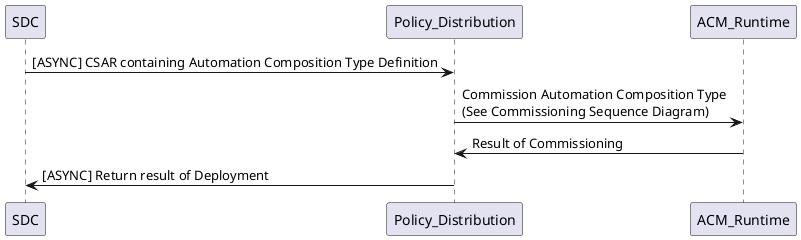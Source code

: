 @startuml
participant SDC
participant Policy_Distribution
participant ACM_Runtime

SDC -> Policy_Distribution: [ASYNC] CSAR containing Automation Composition Type Definition
Policy_Distribution -> ACM_Runtime: Commission Automation Composition Type\n(See Commissioning Sequence Diagram)
Policy_Distribution <- ACM_Runtime: Result of Commissioning
Policy_Distribution -> SDC: [ASYNC] Return result of Deployment

@enduml
